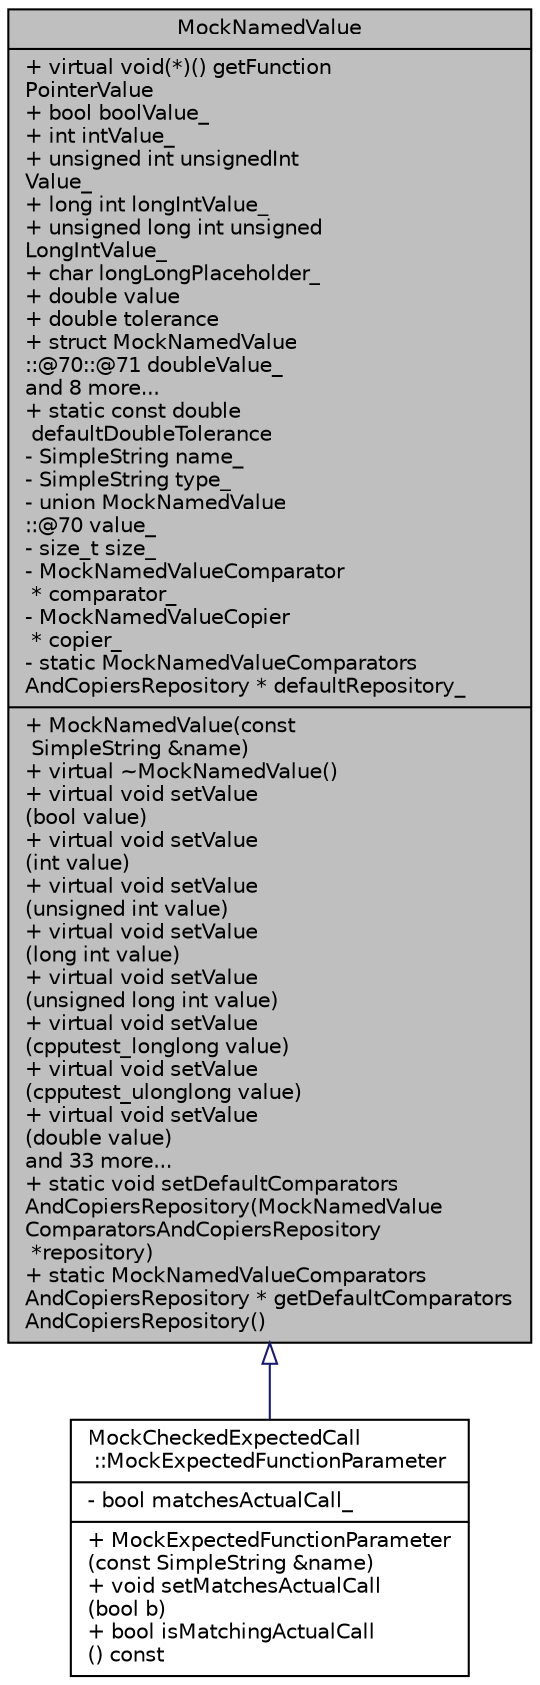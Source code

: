 digraph "MockNamedValue"
{
 // LATEX_PDF_SIZE
  edge [fontname="Helvetica",fontsize="10",labelfontname="Helvetica",labelfontsize="10"];
  node [fontname="Helvetica",fontsize="10",shape=record];
  Node1 [label="{MockNamedValue\n|+ virtual void(*)() getFunction\lPointerValue\l+ bool boolValue_\l+ int intValue_\l+ unsigned int unsignedInt\lValue_\l+ long int longIntValue_\l+ unsigned long int unsigned\lLongIntValue_\l+ char longLongPlaceholder_\l+ double value\l+ double tolerance\l+ struct MockNamedValue\l::@70::@71 doubleValue_\land 8 more...\l+ static const double\l defaultDoubleTolerance\l- SimpleString name_\l- SimpleString type_\l- union MockNamedValue\l::@70 value_\l- size_t size_\l- MockNamedValueComparator\l * comparator_\l- MockNamedValueCopier\l * copier_\l- static MockNamedValueComparators\lAndCopiersRepository * defaultRepository_\l|+  MockNamedValue(const\l SimpleString &name)\l+ virtual ~MockNamedValue()\l+ virtual void setValue\l(bool value)\l+ virtual void setValue\l(int value)\l+ virtual void setValue\l(unsigned int value)\l+ virtual void setValue\l(long int value)\l+ virtual void setValue\l(unsigned long int value)\l+ virtual void setValue\l(cpputest_longlong value)\l+ virtual void setValue\l(cpputest_ulonglong value)\l+ virtual void setValue\l(double value)\land 33 more...\l+ static void setDefaultComparators\lAndCopiersRepository(MockNamedValue\lComparatorsAndCopiersRepository\l *repository)\l+ static MockNamedValueComparators\lAndCopiersRepository * getDefaultComparators\lAndCopiersRepository()\l}",height=0.2,width=0.4,color="black", fillcolor="grey75", style="filled", fontcolor="black",tooltip=" "];
  Node1 -> Node2 [dir="back",color="midnightblue",fontsize="10",style="solid",arrowtail="onormal",fontname="Helvetica"];
  Node2 [label="{MockCheckedExpectedCall\l::MockExpectedFunctionParameter\n|- bool matchesActualCall_\l|+  MockExpectedFunctionParameter\l(const SimpleString &name)\l+ void setMatchesActualCall\l(bool b)\l+ bool isMatchingActualCall\l() const\l}",height=0.2,width=0.4,color="black", fillcolor="white", style="filled",URL="$classMockCheckedExpectedCall_1_1MockExpectedFunctionParameter.html",tooltip=" "];
}
